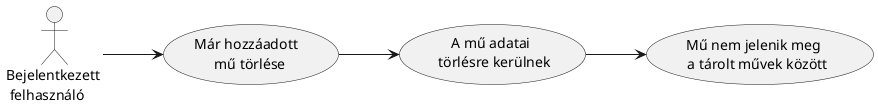 @startuml
left to right direction

actor :Bejelentkezett \n felhasználó: as LoggedInUser

usecase "Már hozzáadott \n mű törlése" as DeleteMedia
usecase "A mű adatai \n törlésre kerülnek" as MediaDeleted
usecase "Mű nem jelenik meg \n a tárolt művek között" as CanTDisplayMedia

LoggedInUser --> DeleteMedia
DeleteMedia --> MediaDeleted
MediaDeleted --> CanTDisplayMedia

@enduml